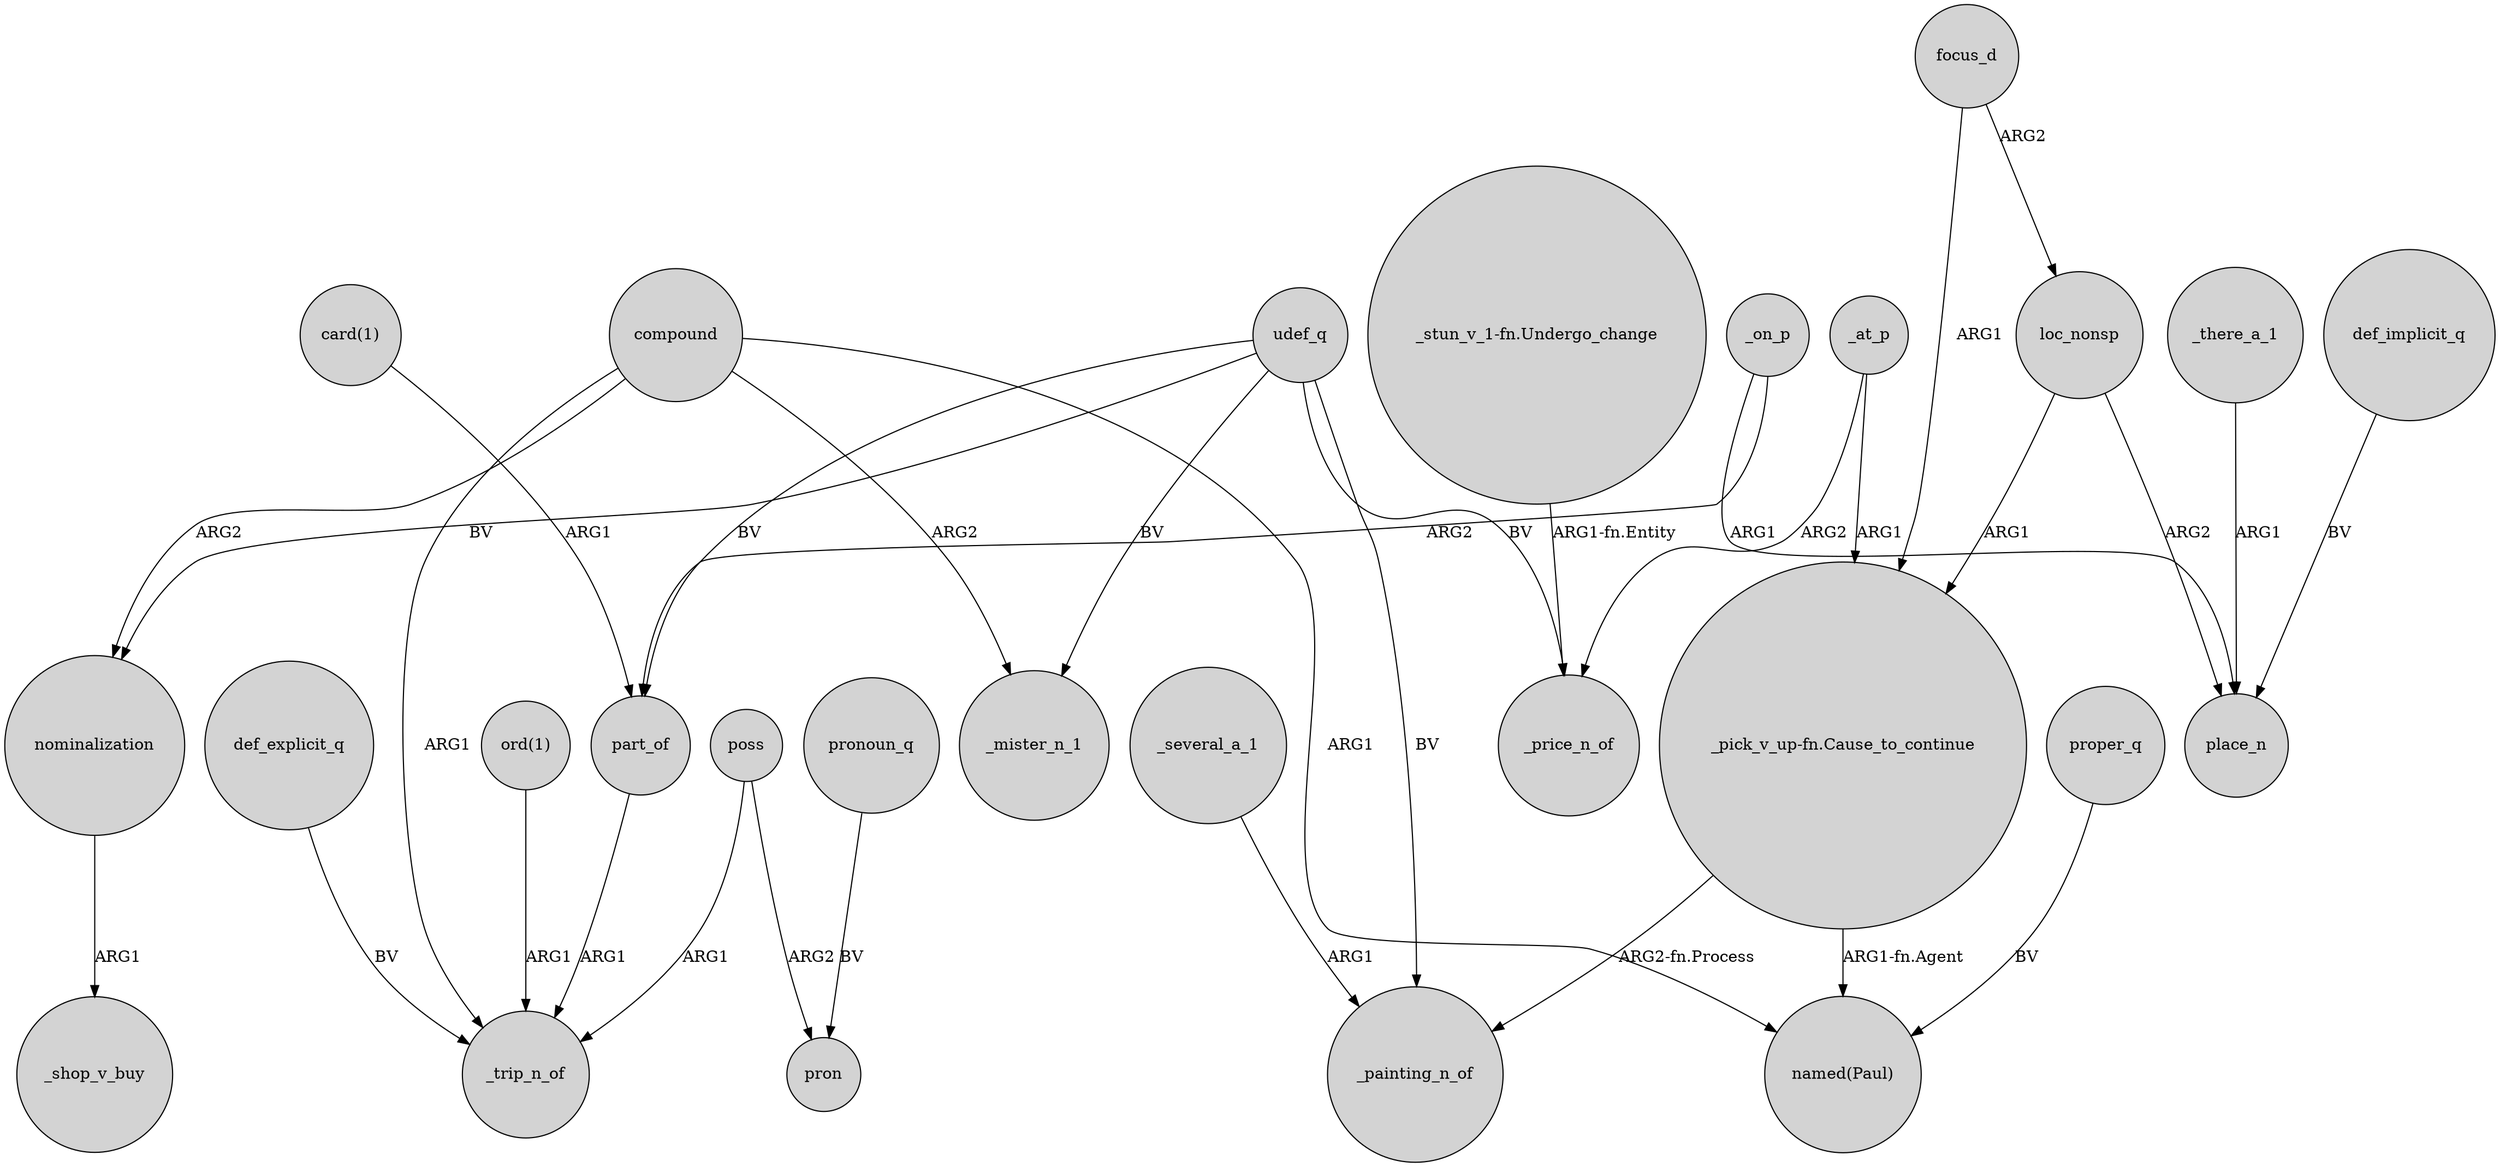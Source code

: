digraph {
	node [shape=circle style=filled]
	compound -> _mister_n_1 [label=ARG2]
	def_implicit_q -> place_n [label=BV]
	_there_a_1 -> place_n [label=ARG1]
	_on_p -> part_of [label=ARG2]
	udef_q -> part_of [label=BV]
	udef_q -> _price_n_of [label=BV]
	udef_q -> nominalization [label=BV]
	focus_d -> loc_nonsp [label=ARG2]
	udef_q -> _mister_n_1 [label=BV]
	def_explicit_q -> _trip_n_of [label=BV]
	"ord(1)" -> _trip_n_of [label=ARG1]
	"card(1)" -> part_of [label=ARG1]
	nominalization -> _shop_v_buy [label=ARG1]
	compound -> _trip_n_of [label=ARG1]
	compound -> nominalization [label=ARG2]
	pronoun_q -> pron [label=BV]
	udef_q -> _painting_n_of [label=BV]
	poss -> pron [label=ARG2]
	"_pick_v_up-fn.Cause_to_continue" -> "named(Paul)" [label="ARG1-fn.Agent"]
	_on_p -> place_n [label=ARG1]
	compound -> "named(Paul)" [label=ARG1]
	_several_a_1 -> _painting_n_of [label=ARG1]
	_at_p -> _price_n_of [label=ARG2]
	proper_q -> "named(Paul)" [label=BV]
	_at_p -> "_pick_v_up-fn.Cause_to_continue" [label=ARG1]
	loc_nonsp -> place_n [label=ARG2]
	focus_d -> "_pick_v_up-fn.Cause_to_continue" [label=ARG1]
	"_stun_v_1-fn.Undergo_change" -> _price_n_of [label="ARG1-fn.Entity"]
	poss -> _trip_n_of [label=ARG1]
	loc_nonsp -> "_pick_v_up-fn.Cause_to_continue" [label=ARG1]
	part_of -> _trip_n_of [label=ARG1]
	"_pick_v_up-fn.Cause_to_continue" -> _painting_n_of [label="ARG2-fn.Process"]
}
